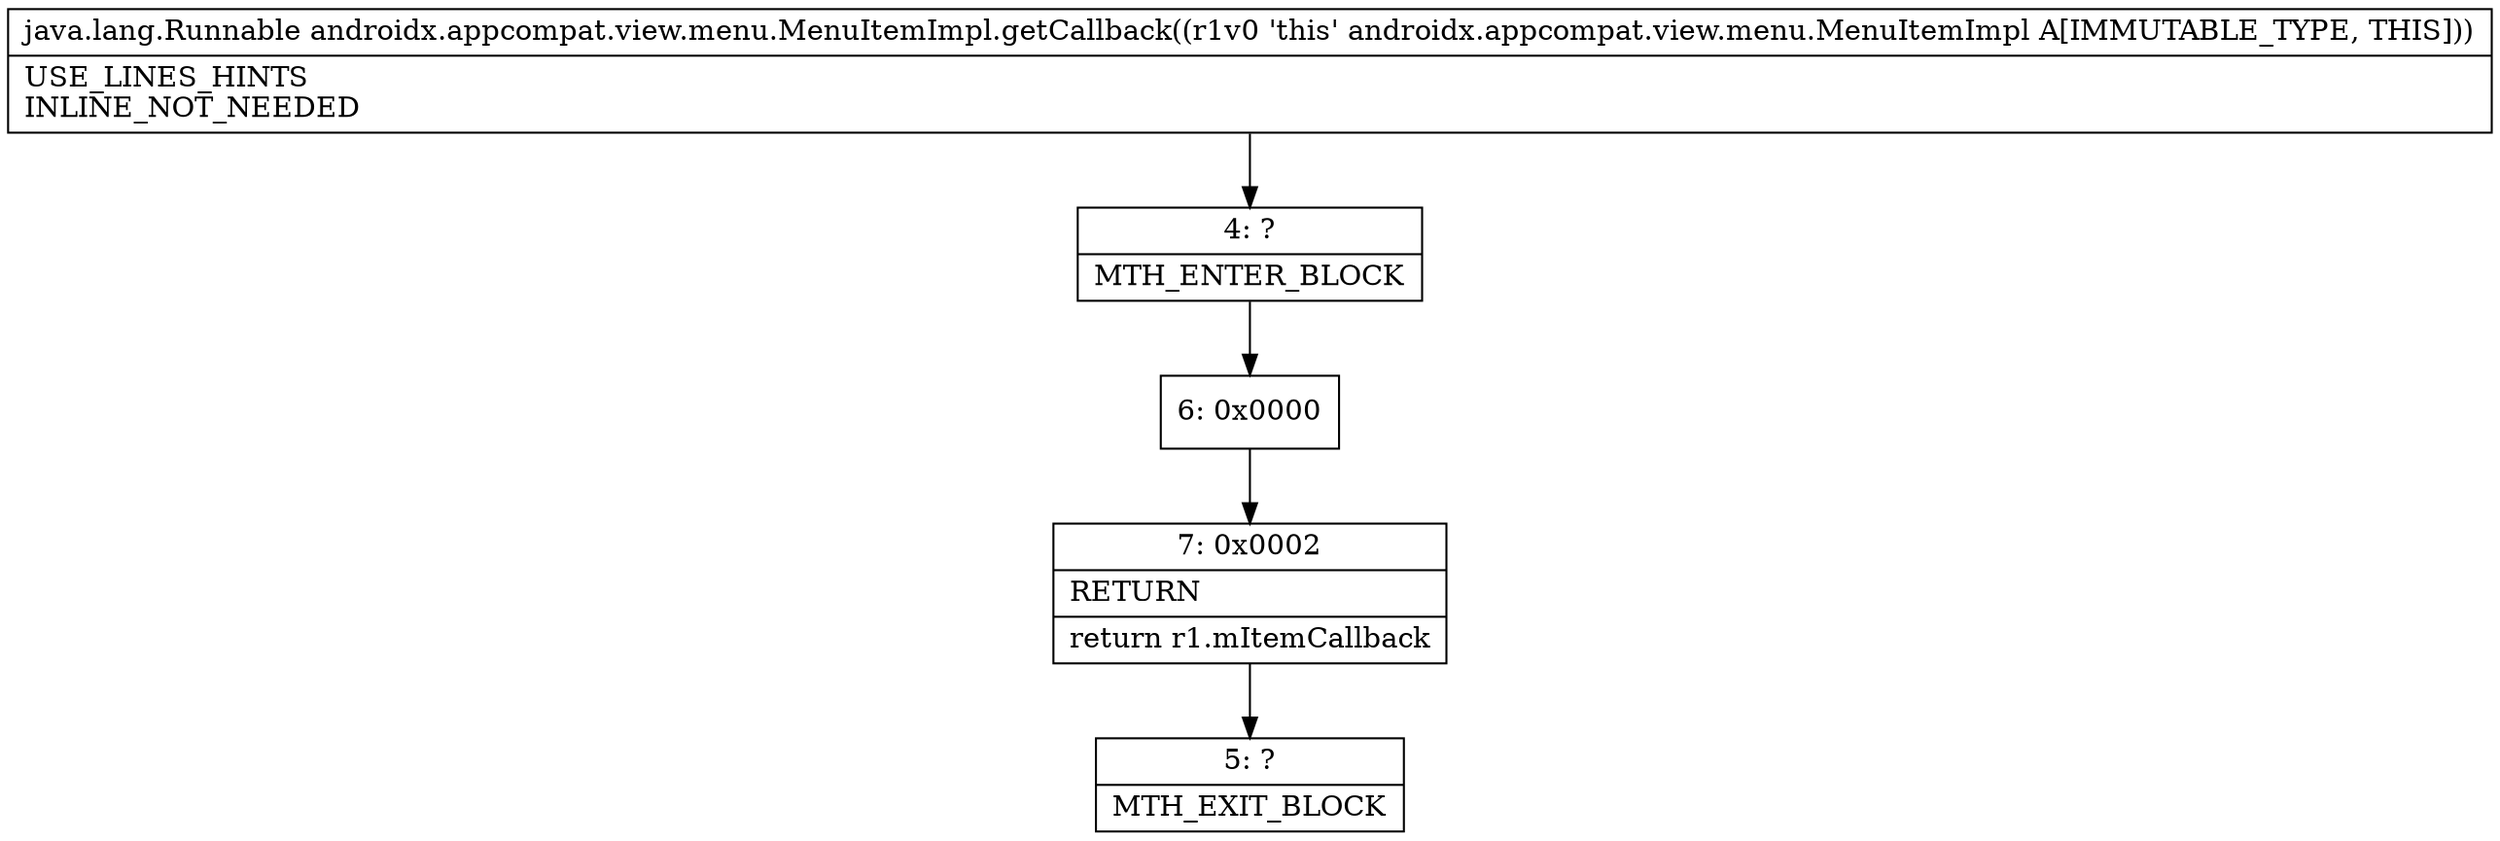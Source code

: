 digraph "CFG forandroidx.appcompat.view.menu.MenuItemImpl.getCallback()Ljava\/lang\/Runnable;" {
Node_4 [shape=record,label="{4\:\ ?|MTH_ENTER_BLOCK\l}"];
Node_6 [shape=record,label="{6\:\ 0x0000}"];
Node_7 [shape=record,label="{7\:\ 0x0002|RETURN\l|return r1.mItemCallback\l}"];
Node_5 [shape=record,label="{5\:\ ?|MTH_EXIT_BLOCK\l}"];
MethodNode[shape=record,label="{java.lang.Runnable androidx.appcompat.view.menu.MenuItemImpl.getCallback((r1v0 'this' androidx.appcompat.view.menu.MenuItemImpl A[IMMUTABLE_TYPE, THIS]))  | USE_LINES_HINTS\lINLINE_NOT_NEEDED\l}"];
MethodNode -> Node_4;Node_4 -> Node_6;
Node_6 -> Node_7;
Node_7 -> Node_5;
}

